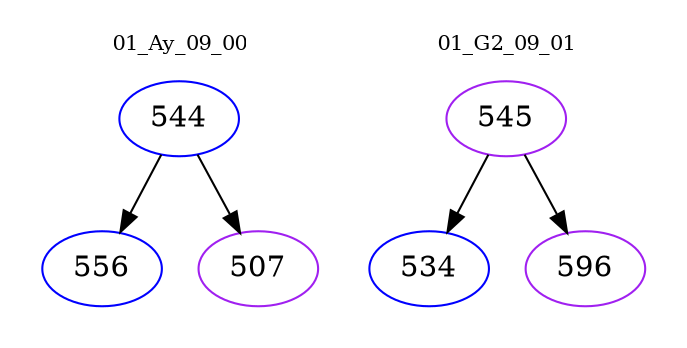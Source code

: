 digraph{
subgraph cluster_0 {
color = white
label = "01_Ay_09_00";
fontsize=10;
T0_544 [label="544", color="blue"]
T0_544 -> T0_556 [color="black"]
T0_556 [label="556", color="blue"]
T0_544 -> T0_507 [color="black"]
T0_507 [label="507", color="purple"]
}
subgraph cluster_1 {
color = white
label = "01_G2_09_01";
fontsize=10;
T1_545 [label="545", color="purple"]
T1_545 -> T1_534 [color="black"]
T1_534 [label="534", color="blue"]
T1_545 -> T1_596 [color="black"]
T1_596 [label="596", color="purple"]
}
}
